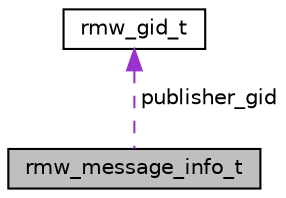 digraph "rmw_message_info_t"
{
  edge [fontname="Helvetica",fontsize="10",labelfontname="Helvetica",labelfontsize="10"];
  node [fontname="Helvetica",fontsize="10",shape=record];
  Node1 [label="rmw_message_info_t",height=0.2,width=0.4,color="black", fillcolor="grey75", style="filled", fontcolor="black"];
  Node2 -> Node1 [dir="back",color="darkorchid3",fontsize="10",style="dashed",label=" publisher_gid" ,fontname="Helvetica"];
  Node2 [label="rmw_gid_t",height=0.2,width=0.4,color="black", fillcolor="white", style="filled",URL="$structrmw__gid__t.html"];
}
